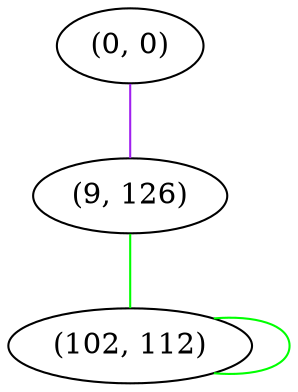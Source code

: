 graph "" {
"(0, 0)";
"(9, 126)";
"(102, 112)";
"(0, 0)" -- "(9, 126)"  [color=purple, key=0, weight=4];
"(9, 126)" -- "(102, 112)"  [color=green, key=0, weight=2];
"(102, 112)" -- "(102, 112)"  [color=green, key=0, weight=2];
}
